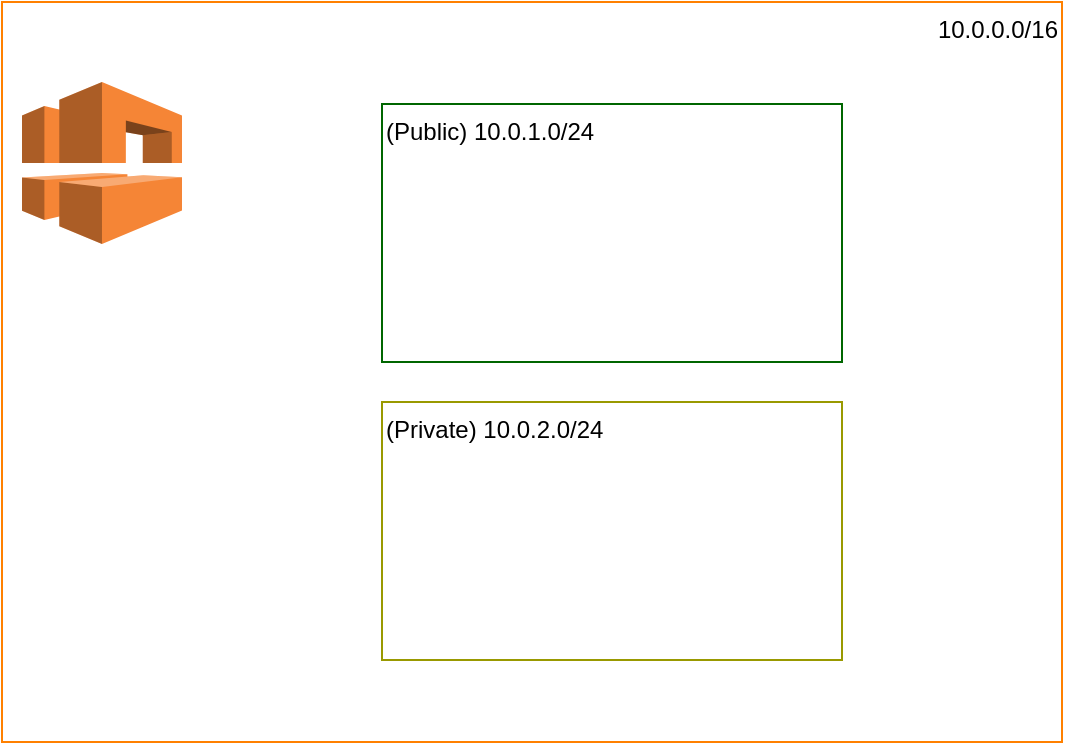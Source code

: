 <mxfile version="13.7.9" type="embed"><diagram id="dH1CFaNSwzpy8lvotpwO" name="Page-1"><mxGraphModel dx="1018" dy="483" grid="1" gridSize="10" guides="1" tooltips="1" connect="1" arrows="1" fold="1" page="1" pageScale="1" pageWidth="850" pageHeight="1100" math="0" shadow="0"><root><mxCell id="0"/><mxCell id="1" parent="0"/><mxCell id="4" value="10.0.0.0/16&lt;br&gt;" style="rounded=0;whiteSpace=wrap;html=1;align=right;verticalAlign=top;strokeColor=#FF8000;" vertex="1" parent="1"><mxGeometry x="50" y="70" width="530" height="370" as="geometry"/></mxCell><mxCell id="2" value="" style="outlineConnect=0;dashed=0;verticalLabelPosition=bottom;verticalAlign=top;align=center;html=1;shape=mxgraph.aws3.vpc;fillColor=#F58536;gradientColor=none;" vertex="1" parent="1"><mxGeometry x="60" y="110" width="80" height="81" as="geometry"/></mxCell><mxCell id="5" value="(Public) 10.0.1.0/24" style="rounded=0;whiteSpace=wrap;html=1;strokeColor=#006600;align=left;verticalAlign=top;" vertex="1" parent="1"><mxGeometry x="240" y="121" width="230" height="129" as="geometry"/></mxCell><mxCell id="6" value="(Private) 10.0.2.0/24" style="rounded=0;whiteSpace=wrap;html=1;align=left;verticalAlign=top;strokeColor=#999900;" vertex="1" parent="1"><mxGeometry x="240" y="270" width="230" height="129" as="geometry"/></mxCell></root></mxGraphModel></diagram></mxfile>